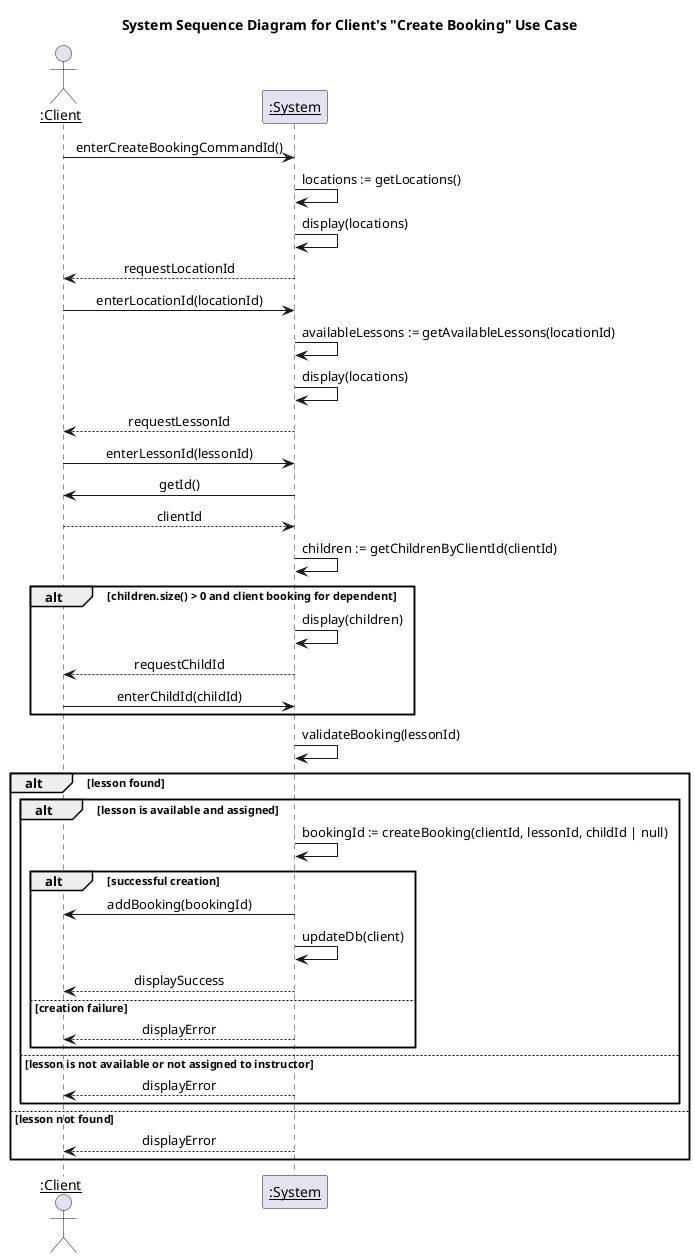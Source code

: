 @startuml System Sequence Diagram for Client's "Create Booking" Use Case
title System Sequence Diagram for Client's "Create Booking" Use Case
skinparam sequenceMessageAlign center 

actor "<u>:Client" as client
participant "<u>:System" as system

client -> system : enterCreateBookingCommandId()
system -> system : locations := getLocations()
system -> system : display(locations)
system --> client : requestLocationId
client -> system : enterLocationId(locationId)
system -> system : availableLessons := getAvailableLessons(locationId)
system -> system : display(locations)
system --> client : requestLessonId
client -> system : enterLessonId(lessonId)
system -> client : getId()
client --> system : clientId
system -> system : children := getChildrenByClientId(clientId)
alt children.size() > 0 and client booking for dependent
    system -> system : display(children)
    system --> client : requestChildId
    client -> system : enterChildId(childId)
end
system -> system : validateBooking(lessonId)
alt lesson found
    alt lesson is available and assigned
        system -> system : bookingId := createBooking(clientId, lessonId, childId | null)
        alt successful creation
            system -> client : addBooking(bookingId)
            system -> system : updateDb(client)
            system --> client : displaySuccess
        else creation failure
            system --> client : displayError
        end
    else lesson is not available or not assigned to instructor
        system --> client : displayError
    end 
else lesson not found
    system --> client : displayError
end
@enduml